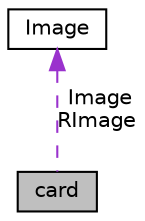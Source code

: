 digraph "card"
{
 // LATEX_PDF_SIZE
  edge [fontname="Helvetica",fontsize="10",labelfontname="Helvetica",labelfontsize="10"];
  node [fontname="Helvetica",fontsize="10",shape=record];
  Node1 [label="card",height=0.2,width=0.4,color="black", fillcolor="grey75", style="filled", fontcolor="black",tooltip=" "];
  Node2 -> Node1 [dir="back",color="darkorchid3",fontsize="10",style="dashed",label=" Image\nRImage" ,fontname="Helvetica"];
  Node2 [label="Image",height=0.2,width=0.4,color="black", fillcolor="white", style="filled",URL="$structImage.html",tooltip=" "];
}
